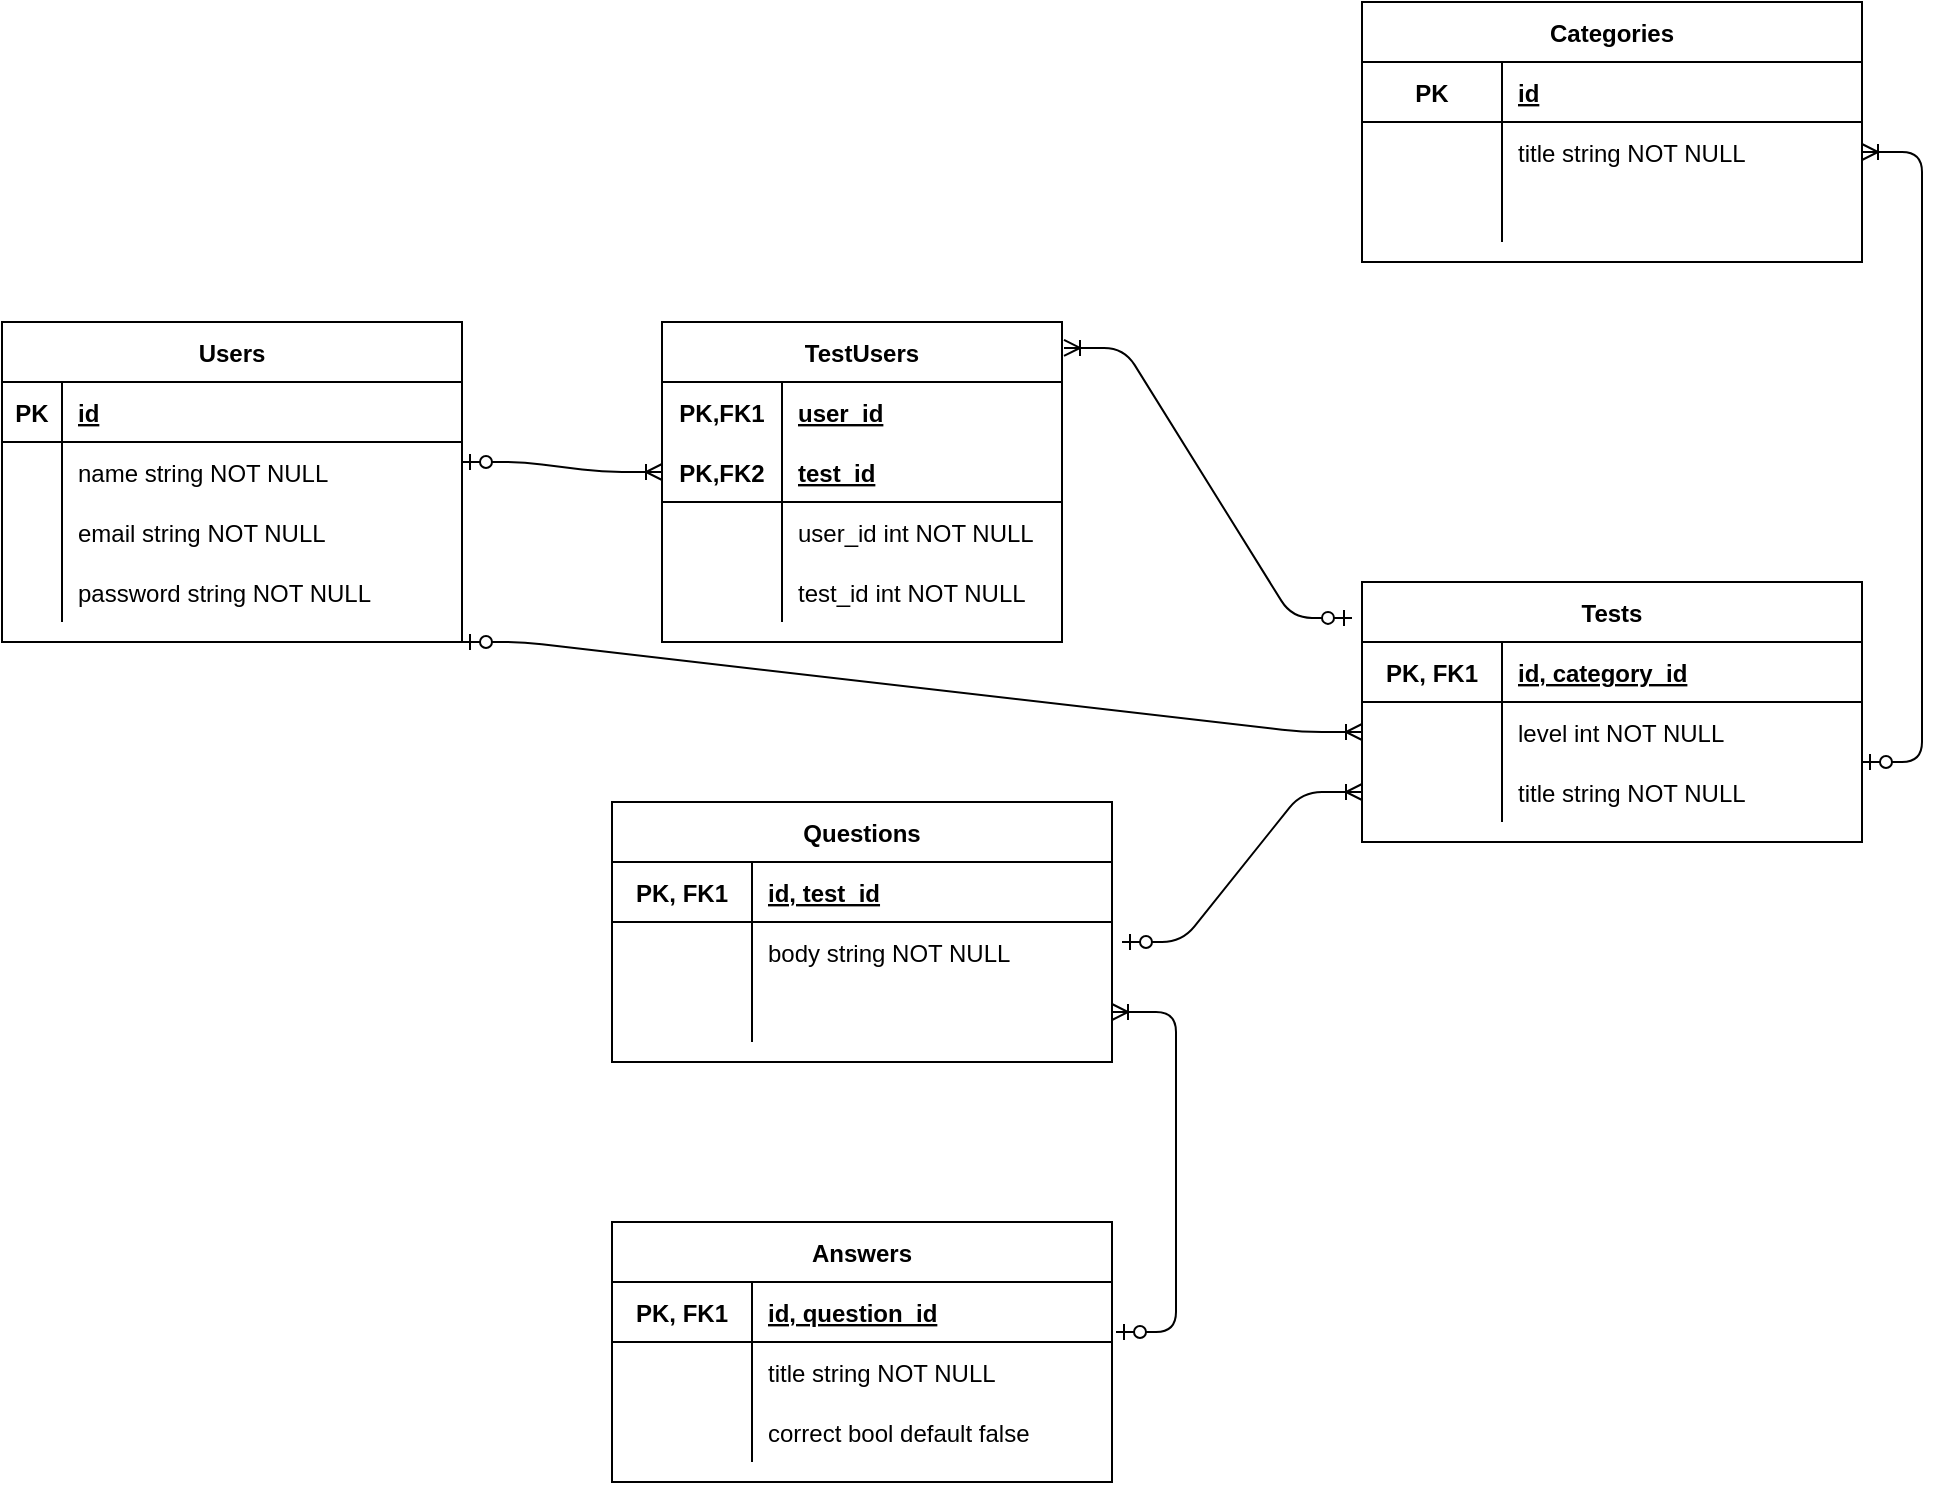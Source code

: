 <mxfile version="14.7.4" type="github">
  <diagram id="4wMRoJ0qhh7ZyPMBYZJD" name="Page-1">
    <mxGraphModel dx="1298" dy="866" grid="1" gridSize="10" guides="1" tooltips="1" connect="1" arrows="1" fold="1" page="1" pageScale="1" pageWidth="1169" pageHeight="827" math="0" shadow="0">
      <root>
        <mxCell id="0" />
        <mxCell id="1" parent="0" />
        <mxCell id="s7CfUtMBLR39WxC02sP2-21" value="Users" style="shape=table;startSize=30;container=1;collapsible=1;childLayout=tableLayout;fixedRows=1;rowLines=0;fontStyle=1;align=center;resizeLast=1;" vertex="1" parent="1">
          <mxGeometry x="30" y="200" width="230" height="160" as="geometry" />
        </mxCell>
        <mxCell id="s7CfUtMBLR39WxC02sP2-22" value="" style="shape=partialRectangle;collapsible=0;dropTarget=0;pointerEvents=0;fillColor=none;top=0;left=0;bottom=1;right=0;points=[[0,0.5],[1,0.5]];portConstraint=eastwest;" vertex="1" parent="s7CfUtMBLR39WxC02sP2-21">
          <mxGeometry y="30" width="230" height="30" as="geometry" />
        </mxCell>
        <mxCell id="s7CfUtMBLR39WxC02sP2-23" value="PK" style="shape=partialRectangle;connectable=0;fillColor=none;top=0;left=0;bottom=0;right=0;fontStyle=1;overflow=hidden;" vertex="1" parent="s7CfUtMBLR39WxC02sP2-22">
          <mxGeometry width="30" height="30" as="geometry" />
        </mxCell>
        <mxCell id="s7CfUtMBLR39WxC02sP2-24" value="id" style="shape=partialRectangle;connectable=0;fillColor=none;top=0;left=0;bottom=0;right=0;align=left;spacingLeft=6;fontStyle=5;overflow=hidden;" vertex="1" parent="s7CfUtMBLR39WxC02sP2-22">
          <mxGeometry x="30" width="200" height="30" as="geometry" />
        </mxCell>
        <mxCell id="s7CfUtMBLR39WxC02sP2-25" value="" style="shape=partialRectangle;collapsible=0;dropTarget=0;pointerEvents=0;fillColor=none;top=0;left=0;bottom=0;right=0;points=[[0,0.5],[1,0.5]];portConstraint=eastwest;" vertex="1" parent="s7CfUtMBLR39WxC02sP2-21">
          <mxGeometry y="60" width="230" height="30" as="geometry" />
        </mxCell>
        <mxCell id="s7CfUtMBLR39WxC02sP2-26" value="" style="shape=partialRectangle;connectable=0;fillColor=none;top=0;left=0;bottom=0;right=0;editable=1;overflow=hidden;" vertex="1" parent="s7CfUtMBLR39WxC02sP2-25">
          <mxGeometry width="30" height="30" as="geometry" />
        </mxCell>
        <mxCell id="s7CfUtMBLR39WxC02sP2-27" value="name string NOT NULL" style="shape=partialRectangle;connectable=0;fillColor=none;top=0;left=0;bottom=0;right=0;align=left;spacingLeft=6;overflow=hidden;" vertex="1" parent="s7CfUtMBLR39WxC02sP2-25">
          <mxGeometry x="30" width="200" height="30" as="geometry" />
        </mxCell>
        <mxCell id="s7CfUtMBLR39WxC02sP2-28" value="" style="shape=partialRectangle;collapsible=0;dropTarget=0;pointerEvents=0;fillColor=none;top=0;left=0;bottom=0;right=0;points=[[0,0.5],[1,0.5]];portConstraint=eastwest;" vertex="1" parent="s7CfUtMBLR39WxC02sP2-21">
          <mxGeometry y="90" width="230" height="30" as="geometry" />
        </mxCell>
        <mxCell id="s7CfUtMBLR39WxC02sP2-29" value="" style="shape=partialRectangle;connectable=0;fillColor=none;top=0;left=0;bottom=0;right=0;editable=1;overflow=hidden;" vertex="1" parent="s7CfUtMBLR39WxC02sP2-28">
          <mxGeometry width="30" height="30" as="geometry" />
        </mxCell>
        <mxCell id="s7CfUtMBLR39WxC02sP2-30" value="email string NOT NULL" style="shape=partialRectangle;connectable=0;fillColor=none;top=0;left=0;bottom=0;right=0;align=left;spacingLeft=6;overflow=hidden;" vertex="1" parent="s7CfUtMBLR39WxC02sP2-28">
          <mxGeometry x="30" width="200" height="30" as="geometry" />
        </mxCell>
        <mxCell id="s7CfUtMBLR39WxC02sP2-31" value="" style="shape=partialRectangle;collapsible=0;dropTarget=0;pointerEvents=0;fillColor=none;top=0;left=0;bottom=0;right=0;points=[[0,0.5],[1,0.5]];portConstraint=eastwest;" vertex="1" parent="s7CfUtMBLR39WxC02sP2-21">
          <mxGeometry y="120" width="230" height="30" as="geometry" />
        </mxCell>
        <mxCell id="s7CfUtMBLR39WxC02sP2-32" value="" style="shape=partialRectangle;connectable=0;fillColor=none;top=0;left=0;bottom=0;right=0;editable=1;overflow=hidden;" vertex="1" parent="s7CfUtMBLR39WxC02sP2-31">
          <mxGeometry width="30" height="30" as="geometry" />
        </mxCell>
        <mxCell id="s7CfUtMBLR39WxC02sP2-33" value="password string NOT NULL" style="shape=partialRectangle;connectable=0;fillColor=none;top=0;left=0;bottom=0;right=0;align=left;spacingLeft=6;overflow=hidden;" vertex="1" parent="s7CfUtMBLR39WxC02sP2-31">
          <mxGeometry x="30" width="200" height="30" as="geometry" />
        </mxCell>
        <mxCell id="s7CfUtMBLR39WxC02sP2-34" value="TestUsers" style="shape=table;startSize=30;container=1;collapsible=1;childLayout=tableLayout;fixedRows=1;rowLines=0;fontStyle=1;align=center;resizeLast=1;" vertex="1" parent="1">
          <mxGeometry x="360" y="200" width="200" height="160" as="geometry" />
        </mxCell>
        <mxCell id="s7CfUtMBLR39WxC02sP2-35" value="" style="shape=partialRectangle;collapsible=0;dropTarget=0;pointerEvents=0;fillColor=none;top=0;left=0;bottom=0;right=0;points=[[0,0.5],[1,0.5]];portConstraint=eastwest;" vertex="1" parent="s7CfUtMBLR39WxC02sP2-34">
          <mxGeometry y="30" width="200" height="30" as="geometry" />
        </mxCell>
        <mxCell id="s7CfUtMBLR39WxC02sP2-36" value="PK,FK1" style="shape=partialRectangle;connectable=0;fillColor=none;top=0;left=0;bottom=0;right=0;fontStyle=1;overflow=hidden;" vertex="1" parent="s7CfUtMBLR39WxC02sP2-35">
          <mxGeometry width="60" height="30" as="geometry" />
        </mxCell>
        <mxCell id="s7CfUtMBLR39WxC02sP2-37" value="user_id" style="shape=partialRectangle;connectable=0;fillColor=none;top=0;left=0;bottom=0;right=0;align=left;spacingLeft=6;fontStyle=5;overflow=hidden;" vertex="1" parent="s7CfUtMBLR39WxC02sP2-35">
          <mxGeometry x="60" width="140" height="30" as="geometry" />
        </mxCell>
        <mxCell id="s7CfUtMBLR39WxC02sP2-38" value="" style="shape=partialRectangle;collapsible=0;dropTarget=0;pointerEvents=0;fillColor=none;top=0;left=0;bottom=1;right=0;points=[[0,0.5],[1,0.5]];portConstraint=eastwest;" vertex="1" parent="s7CfUtMBLR39WxC02sP2-34">
          <mxGeometry y="60" width="200" height="30" as="geometry" />
        </mxCell>
        <mxCell id="s7CfUtMBLR39WxC02sP2-39" value="PK,FK2" style="shape=partialRectangle;connectable=0;fillColor=none;top=0;left=0;bottom=0;right=0;fontStyle=1;overflow=hidden;" vertex="1" parent="s7CfUtMBLR39WxC02sP2-38">
          <mxGeometry width="60" height="30" as="geometry" />
        </mxCell>
        <mxCell id="s7CfUtMBLR39WxC02sP2-40" value="test_id" style="shape=partialRectangle;connectable=0;fillColor=none;top=0;left=0;bottom=0;right=0;align=left;spacingLeft=6;fontStyle=5;overflow=hidden;" vertex="1" parent="s7CfUtMBLR39WxC02sP2-38">
          <mxGeometry x="60" width="140" height="30" as="geometry" />
        </mxCell>
        <mxCell id="s7CfUtMBLR39WxC02sP2-41" value="" style="shape=partialRectangle;collapsible=0;dropTarget=0;pointerEvents=0;fillColor=none;top=0;left=0;bottom=0;right=0;points=[[0,0.5],[1,0.5]];portConstraint=eastwest;" vertex="1" parent="s7CfUtMBLR39WxC02sP2-34">
          <mxGeometry y="90" width="200" height="30" as="geometry" />
        </mxCell>
        <mxCell id="s7CfUtMBLR39WxC02sP2-42" value="" style="shape=partialRectangle;connectable=0;fillColor=none;top=0;left=0;bottom=0;right=0;editable=1;overflow=hidden;" vertex="1" parent="s7CfUtMBLR39WxC02sP2-41">
          <mxGeometry width="60" height="30" as="geometry" />
        </mxCell>
        <mxCell id="s7CfUtMBLR39WxC02sP2-43" value="user_id int NOT NULL" style="shape=partialRectangle;connectable=0;fillColor=none;top=0;left=0;bottom=0;right=0;align=left;spacingLeft=6;overflow=hidden;" vertex="1" parent="s7CfUtMBLR39WxC02sP2-41">
          <mxGeometry x="60" width="140" height="30" as="geometry" />
        </mxCell>
        <mxCell id="s7CfUtMBLR39WxC02sP2-44" value="" style="shape=partialRectangle;collapsible=0;dropTarget=0;pointerEvents=0;fillColor=none;top=0;left=0;bottom=0;right=0;points=[[0,0.5],[1,0.5]];portConstraint=eastwest;" vertex="1" parent="s7CfUtMBLR39WxC02sP2-34">
          <mxGeometry y="120" width="200" height="30" as="geometry" />
        </mxCell>
        <mxCell id="s7CfUtMBLR39WxC02sP2-45" value="" style="shape=partialRectangle;connectable=0;fillColor=none;top=0;left=0;bottom=0;right=0;editable=1;overflow=hidden;" vertex="1" parent="s7CfUtMBLR39WxC02sP2-44">
          <mxGeometry width="60" height="30" as="geometry" />
        </mxCell>
        <mxCell id="s7CfUtMBLR39WxC02sP2-46" value="test_id int NOT NULL" style="shape=partialRectangle;connectable=0;fillColor=none;top=0;left=0;bottom=0;right=0;align=left;spacingLeft=6;overflow=hidden;" vertex="1" parent="s7CfUtMBLR39WxC02sP2-44">
          <mxGeometry x="60" width="140" height="30" as="geometry" />
        </mxCell>
        <mxCell id="s7CfUtMBLR39WxC02sP2-49" value="Tests" style="shape=table;startSize=30;container=1;collapsible=1;childLayout=tableLayout;fixedRows=1;rowLines=0;fontStyle=1;align=center;resizeLast=1;" vertex="1" parent="1">
          <mxGeometry x="710" y="330" width="250" height="130" as="geometry" />
        </mxCell>
        <mxCell id="s7CfUtMBLR39WxC02sP2-50" value="" style="shape=partialRectangle;collapsible=0;dropTarget=0;pointerEvents=0;fillColor=none;top=0;left=0;bottom=1;right=0;points=[[0,0.5],[1,0.5]];portConstraint=eastwest;" vertex="1" parent="s7CfUtMBLR39WxC02sP2-49">
          <mxGeometry y="30" width="250" height="30" as="geometry" />
        </mxCell>
        <mxCell id="s7CfUtMBLR39WxC02sP2-51" value="PK, FK1" style="shape=partialRectangle;connectable=0;fillColor=none;top=0;left=0;bottom=0;right=0;fontStyle=1;overflow=hidden;" vertex="1" parent="s7CfUtMBLR39WxC02sP2-50">
          <mxGeometry width="70" height="30" as="geometry" />
        </mxCell>
        <mxCell id="s7CfUtMBLR39WxC02sP2-52" value="id, category_id" style="shape=partialRectangle;connectable=0;fillColor=none;top=0;left=0;bottom=0;right=0;align=left;spacingLeft=6;fontStyle=5;overflow=hidden;" vertex="1" parent="s7CfUtMBLR39WxC02sP2-50">
          <mxGeometry x="70" width="180" height="30" as="geometry" />
        </mxCell>
        <mxCell id="s7CfUtMBLR39WxC02sP2-53" value="" style="shape=partialRectangle;collapsible=0;dropTarget=0;pointerEvents=0;fillColor=none;top=0;left=0;bottom=0;right=0;points=[[0,0.5],[1,0.5]];portConstraint=eastwest;" vertex="1" parent="s7CfUtMBLR39WxC02sP2-49">
          <mxGeometry y="60" width="250" height="30" as="geometry" />
        </mxCell>
        <mxCell id="s7CfUtMBLR39WxC02sP2-54" value="" style="shape=partialRectangle;connectable=0;fillColor=none;top=0;left=0;bottom=0;right=0;editable=1;overflow=hidden;" vertex="1" parent="s7CfUtMBLR39WxC02sP2-53">
          <mxGeometry width="70" height="30" as="geometry" />
        </mxCell>
        <mxCell id="s7CfUtMBLR39WxC02sP2-55" value="level int NOT NULL" style="shape=partialRectangle;connectable=0;fillColor=none;top=0;left=0;bottom=0;right=0;align=left;spacingLeft=6;overflow=hidden;" vertex="1" parent="s7CfUtMBLR39WxC02sP2-53">
          <mxGeometry x="70" width="180" height="30" as="geometry" />
        </mxCell>
        <mxCell id="s7CfUtMBLR39WxC02sP2-56" value="" style="shape=partialRectangle;collapsible=0;dropTarget=0;pointerEvents=0;fillColor=none;top=0;left=0;bottom=0;right=0;points=[[0,0.5],[1,0.5]];portConstraint=eastwest;" vertex="1" parent="s7CfUtMBLR39WxC02sP2-49">
          <mxGeometry y="90" width="250" height="30" as="geometry" />
        </mxCell>
        <mxCell id="s7CfUtMBLR39WxC02sP2-57" value="" style="shape=partialRectangle;connectable=0;fillColor=none;top=0;left=0;bottom=0;right=0;editable=1;overflow=hidden;" vertex="1" parent="s7CfUtMBLR39WxC02sP2-56">
          <mxGeometry width="70" height="30" as="geometry" />
        </mxCell>
        <mxCell id="s7CfUtMBLR39WxC02sP2-58" value="title string NOT NULL" style="shape=partialRectangle;connectable=0;fillColor=none;top=0;left=0;bottom=0;right=0;align=left;spacingLeft=6;overflow=hidden;" vertex="1" parent="s7CfUtMBLR39WxC02sP2-56">
          <mxGeometry x="70" width="180" height="30" as="geometry" />
        </mxCell>
        <mxCell id="s7CfUtMBLR39WxC02sP2-76" value="Categories" style="shape=table;startSize=30;container=1;collapsible=1;childLayout=tableLayout;fixedRows=1;rowLines=0;fontStyle=1;align=center;resizeLast=1;" vertex="1" parent="1">
          <mxGeometry x="710" y="40" width="250" height="130" as="geometry" />
        </mxCell>
        <mxCell id="s7CfUtMBLR39WxC02sP2-77" value="" style="shape=partialRectangle;collapsible=0;dropTarget=0;pointerEvents=0;fillColor=none;top=0;left=0;bottom=1;right=0;points=[[0,0.5],[1,0.5]];portConstraint=eastwest;" vertex="1" parent="s7CfUtMBLR39WxC02sP2-76">
          <mxGeometry y="30" width="250" height="30" as="geometry" />
        </mxCell>
        <mxCell id="s7CfUtMBLR39WxC02sP2-78" value="PK" style="shape=partialRectangle;connectable=0;fillColor=none;top=0;left=0;bottom=0;right=0;fontStyle=1;overflow=hidden;" vertex="1" parent="s7CfUtMBLR39WxC02sP2-77">
          <mxGeometry width="70" height="30" as="geometry" />
        </mxCell>
        <mxCell id="s7CfUtMBLR39WxC02sP2-79" value="id" style="shape=partialRectangle;connectable=0;fillColor=none;top=0;left=0;bottom=0;right=0;align=left;spacingLeft=6;fontStyle=5;overflow=hidden;" vertex="1" parent="s7CfUtMBLR39WxC02sP2-77">
          <mxGeometry x="70" width="180" height="30" as="geometry" />
        </mxCell>
        <mxCell id="s7CfUtMBLR39WxC02sP2-83" value="" style="shape=partialRectangle;collapsible=0;dropTarget=0;pointerEvents=0;fillColor=none;top=0;left=0;bottom=0;right=0;points=[[0,0.5],[1,0.5]];portConstraint=eastwest;" vertex="1" parent="s7CfUtMBLR39WxC02sP2-76">
          <mxGeometry y="60" width="250" height="30" as="geometry" />
        </mxCell>
        <mxCell id="s7CfUtMBLR39WxC02sP2-84" value="" style="shape=partialRectangle;connectable=0;fillColor=none;top=0;left=0;bottom=0;right=0;editable=1;overflow=hidden;" vertex="1" parent="s7CfUtMBLR39WxC02sP2-83">
          <mxGeometry width="70" height="30" as="geometry" />
        </mxCell>
        <mxCell id="s7CfUtMBLR39WxC02sP2-85" value="title string NOT NULL" style="shape=partialRectangle;connectable=0;fillColor=none;top=0;left=0;bottom=0;right=0;align=left;spacingLeft=6;overflow=hidden;" vertex="1" parent="s7CfUtMBLR39WxC02sP2-83">
          <mxGeometry x="70" width="180" height="30" as="geometry" />
        </mxCell>
        <mxCell id="s7CfUtMBLR39WxC02sP2-86" value="" style="shape=partialRectangle;collapsible=0;dropTarget=0;pointerEvents=0;fillColor=none;top=0;left=0;bottom=0;right=0;points=[[0,0.5],[1,0.5]];portConstraint=eastwest;" vertex="1" parent="s7CfUtMBLR39WxC02sP2-76">
          <mxGeometry y="90" width="250" height="30" as="geometry" />
        </mxCell>
        <mxCell id="s7CfUtMBLR39WxC02sP2-87" value="" style="shape=partialRectangle;connectable=0;fillColor=none;top=0;left=0;bottom=0;right=0;editable=1;overflow=hidden;" vertex="1" parent="s7CfUtMBLR39WxC02sP2-86">
          <mxGeometry width="70" height="30" as="geometry" />
        </mxCell>
        <mxCell id="s7CfUtMBLR39WxC02sP2-88" value="" style="shape=partialRectangle;connectable=0;fillColor=none;top=0;left=0;bottom=0;right=0;align=left;spacingLeft=6;overflow=hidden;" vertex="1" parent="s7CfUtMBLR39WxC02sP2-86">
          <mxGeometry x="70" width="180" height="30" as="geometry" />
        </mxCell>
        <mxCell id="s7CfUtMBLR39WxC02sP2-94" value="Questions" style="shape=table;startSize=30;container=1;collapsible=1;childLayout=tableLayout;fixedRows=1;rowLines=0;fontStyle=1;align=center;resizeLast=1;" vertex="1" parent="1">
          <mxGeometry x="335" y="440" width="250" height="130" as="geometry" />
        </mxCell>
        <mxCell id="s7CfUtMBLR39WxC02sP2-95" value="" style="shape=partialRectangle;collapsible=0;dropTarget=0;pointerEvents=0;fillColor=none;top=0;left=0;bottom=1;right=0;points=[[0,0.5],[1,0.5]];portConstraint=eastwest;" vertex="1" parent="s7CfUtMBLR39WxC02sP2-94">
          <mxGeometry y="30" width="250" height="30" as="geometry" />
        </mxCell>
        <mxCell id="s7CfUtMBLR39WxC02sP2-96" value="PK, FK1" style="shape=partialRectangle;connectable=0;fillColor=none;top=0;left=0;bottom=0;right=0;fontStyle=1;overflow=hidden;" vertex="1" parent="s7CfUtMBLR39WxC02sP2-95">
          <mxGeometry width="70" height="30" as="geometry" />
        </mxCell>
        <mxCell id="s7CfUtMBLR39WxC02sP2-97" value="id, test_id" style="shape=partialRectangle;connectable=0;fillColor=none;top=0;left=0;bottom=0;right=0;align=left;spacingLeft=6;fontStyle=5;overflow=hidden;" vertex="1" parent="s7CfUtMBLR39WxC02sP2-95">
          <mxGeometry x="70" width="180" height="30" as="geometry" />
        </mxCell>
        <mxCell id="s7CfUtMBLR39WxC02sP2-98" value="" style="shape=partialRectangle;collapsible=0;dropTarget=0;pointerEvents=0;fillColor=none;top=0;left=0;bottom=0;right=0;points=[[0,0.5],[1,0.5]];portConstraint=eastwest;" vertex="1" parent="s7CfUtMBLR39WxC02sP2-94">
          <mxGeometry y="60" width="250" height="30" as="geometry" />
        </mxCell>
        <mxCell id="s7CfUtMBLR39WxC02sP2-99" value="" style="shape=partialRectangle;connectable=0;fillColor=none;top=0;left=0;bottom=0;right=0;editable=1;overflow=hidden;" vertex="1" parent="s7CfUtMBLR39WxC02sP2-98">
          <mxGeometry width="70" height="30" as="geometry" />
        </mxCell>
        <mxCell id="s7CfUtMBLR39WxC02sP2-100" value="body string NOT NULL" style="shape=partialRectangle;connectable=0;fillColor=none;top=0;left=0;bottom=0;right=0;align=left;spacingLeft=6;overflow=hidden;" vertex="1" parent="s7CfUtMBLR39WxC02sP2-98">
          <mxGeometry x="70" width="180" height="30" as="geometry" />
        </mxCell>
        <mxCell id="s7CfUtMBLR39WxC02sP2-101" value="" style="shape=partialRectangle;collapsible=0;dropTarget=0;pointerEvents=0;fillColor=none;top=0;left=0;bottom=0;right=0;points=[[0,0.5],[1,0.5]];portConstraint=eastwest;" vertex="1" parent="s7CfUtMBLR39WxC02sP2-94">
          <mxGeometry y="90" width="250" height="30" as="geometry" />
        </mxCell>
        <mxCell id="s7CfUtMBLR39WxC02sP2-102" value="" style="shape=partialRectangle;connectable=0;fillColor=none;top=0;left=0;bottom=0;right=0;editable=1;overflow=hidden;" vertex="1" parent="s7CfUtMBLR39WxC02sP2-101">
          <mxGeometry width="70" height="30" as="geometry" />
        </mxCell>
        <mxCell id="s7CfUtMBLR39WxC02sP2-103" value="" style="shape=partialRectangle;connectable=0;fillColor=none;top=0;left=0;bottom=0;right=0;align=left;spacingLeft=6;overflow=hidden;" vertex="1" parent="s7CfUtMBLR39WxC02sP2-101">
          <mxGeometry x="70" width="180" height="30" as="geometry" />
        </mxCell>
        <mxCell id="s7CfUtMBLR39WxC02sP2-108" value="Answers" style="shape=table;startSize=30;container=1;collapsible=1;childLayout=tableLayout;fixedRows=1;rowLines=0;fontStyle=1;align=center;resizeLast=1;" vertex="1" parent="1">
          <mxGeometry x="335" y="650" width="250" height="130" as="geometry" />
        </mxCell>
        <mxCell id="s7CfUtMBLR39WxC02sP2-109" value="" style="shape=partialRectangle;collapsible=0;dropTarget=0;pointerEvents=0;fillColor=none;top=0;left=0;bottom=1;right=0;points=[[0,0.5],[1,0.5]];portConstraint=eastwest;" vertex="1" parent="s7CfUtMBLR39WxC02sP2-108">
          <mxGeometry y="30" width="250" height="30" as="geometry" />
        </mxCell>
        <mxCell id="s7CfUtMBLR39WxC02sP2-110" value="PK, FK1" style="shape=partialRectangle;connectable=0;fillColor=none;top=0;left=0;bottom=0;right=0;fontStyle=1;overflow=hidden;" vertex="1" parent="s7CfUtMBLR39WxC02sP2-109">
          <mxGeometry width="70" height="30" as="geometry" />
        </mxCell>
        <mxCell id="s7CfUtMBLR39WxC02sP2-111" value="id, question_id" style="shape=partialRectangle;connectable=0;fillColor=none;top=0;left=0;bottom=0;right=0;align=left;spacingLeft=6;fontStyle=5;overflow=hidden;" vertex="1" parent="s7CfUtMBLR39WxC02sP2-109">
          <mxGeometry x="70" width="180" height="30" as="geometry" />
        </mxCell>
        <mxCell id="s7CfUtMBLR39WxC02sP2-112" value="" style="shape=partialRectangle;collapsible=0;dropTarget=0;pointerEvents=0;fillColor=none;top=0;left=0;bottom=0;right=0;points=[[0,0.5],[1,0.5]];portConstraint=eastwest;" vertex="1" parent="s7CfUtMBLR39WxC02sP2-108">
          <mxGeometry y="60" width="250" height="30" as="geometry" />
        </mxCell>
        <mxCell id="s7CfUtMBLR39WxC02sP2-113" value="" style="shape=partialRectangle;connectable=0;fillColor=none;top=0;left=0;bottom=0;right=0;editable=1;overflow=hidden;" vertex="1" parent="s7CfUtMBLR39WxC02sP2-112">
          <mxGeometry width="70" height="30" as="geometry" />
        </mxCell>
        <mxCell id="s7CfUtMBLR39WxC02sP2-114" value="title string NOT NULL" style="shape=partialRectangle;connectable=0;fillColor=none;top=0;left=0;bottom=0;right=0;align=left;spacingLeft=6;overflow=hidden;" vertex="1" parent="s7CfUtMBLR39WxC02sP2-112">
          <mxGeometry x="70" width="180" height="30" as="geometry" />
        </mxCell>
        <mxCell id="s7CfUtMBLR39WxC02sP2-115" value="" style="shape=partialRectangle;collapsible=0;dropTarget=0;pointerEvents=0;fillColor=none;top=0;left=0;bottom=0;right=0;points=[[0,0.5],[1,0.5]];portConstraint=eastwest;" vertex="1" parent="s7CfUtMBLR39WxC02sP2-108">
          <mxGeometry y="90" width="250" height="30" as="geometry" />
        </mxCell>
        <mxCell id="s7CfUtMBLR39WxC02sP2-116" value="" style="shape=partialRectangle;connectable=0;fillColor=none;top=0;left=0;bottom=0;right=0;editable=1;overflow=hidden;" vertex="1" parent="s7CfUtMBLR39WxC02sP2-115">
          <mxGeometry width="70" height="30" as="geometry" />
        </mxCell>
        <mxCell id="s7CfUtMBLR39WxC02sP2-117" value="correct bool default false" style="shape=partialRectangle;connectable=0;fillColor=none;top=0;left=0;bottom=0;right=0;align=left;spacingLeft=6;overflow=hidden;" vertex="1" parent="s7CfUtMBLR39WxC02sP2-115">
          <mxGeometry x="70" width="180" height="30" as="geometry" />
        </mxCell>
        <mxCell id="s7CfUtMBLR39WxC02sP2-265" value="" style="edgeStyle=entityRelationEdgeStyle;fontSize=12;html=1;endArrow=ERoneToMany;startArrow=ERzeroToOne;entryX=0;entryY=0.5;entryDx=0;entryDy=0;" edge="1" parent="1" target="s7CfUtMBLR39WxC02sP2-38">
          <mxGeometry width="100" height="100" relative="1" as="geometry">
            <mxPoint x="260" y="270" as="sourcePoint" />
            <mxPoint x="360" y="170" as="targetPoint" />
          </mxGeometry>
        </mxCell>
        <mxCell id="s7CfUtMBLR39WxC02sP2-266" value="" style="edgeStyle=entityRelationEdgeStyle;fontSize=12;html=1;endArrow=ERoneToMany;startArrow=ERzeroToOne;entryX=1;entryY=0.5;entryDx=0;entryDy=0;" edge="1" parent="1" target="s7CfUtMBLR39WxC02sP2-101">
          <mxGeometry width="100" height="100" relative="1" as="geometry">
            <mxPoint x="587" y="705" as="sourcePoint" />
            <mxPoint x="680" y="540" as="targetPoint" />
          </mxGeometry>
        </mxCell>
        <mxCell id="s7CfUtMBLR39WxC02sP2-267" value="" style="edgeStyle=entityRelationEdgeStyle;fontSize=12;html=1;endArrow=ERoneToMany;startArrow=ERzeroToOne;entryX=0;entryY=0.5;entryDx=0;entryDy=0;" edge="1" parent="1" target="s7CfUtMBLR39WxC02sP2-56">
          <mxGeometry width="100" height="100" relative="1" as="geometry">
            <mxPoint x="590" y="510" as="sourcePoint" />
            <mxPoint x="680" y="410" as="targetPoint" />
          </mxGeometry>
        </mxCell>
        <mxCell id="s7CfUtMBLR39WxC02sP2-268" value="" style="edgeStyle=entityRelationEdgeStyle;fontSize=12;html=1;endArrow=ERoneToMany;startArrow=ERzeroToOne;exitX=1;exitY=1;exitDx=0;exitDy=0;entryX=0;entryY=0.5;entryDx=0;entryDy=0;" edge="1" parent="1" source="s7CfUtMBLR39WxC02sP2-21" target="s7CfUtMBLR39WxC02sP2-53">
          <mxGeometry width="100" height="100" relative="1" as="geometry">
            <mxPoint x="470" y="390" as="sourcePoint" />
            <mxPoint x="570" y="290" as="targetPoint" />
          </mxGeometry>
        </mxCell>
        <mxCell id="s7CfUtMBLR39WxC02sP2-269" value="" style="edgeStyle=entityRelationEdgeStyle;fontSize=12;html=1;endArrow=ERoneToMany;startArrow=ERzeroToOne;exitX=-0.02;exitY=0.138;exitDx=0;exitDy=0;exitPerimeter=0;entryX=1.005;entryY=0.081;entryDx=0;entryDy=0;entryPerimeter=0;" edge="1" parent="1" source="s7CfUtMBLR39WxC02sP2-49" target="s7CfUtMBLR39WxC02sP2-34">
          <mxGeometry width="100" height="100" relative="1" as="geometry">
            <mxPoint x="470" y="390" as="sourcePoint" />
            <mxPoint x="570" y="290" as="targetPoint" />
          </mxGeometry>
        </mxCell>
        <mxCell id="s7CfUtMBLR39WxC02sP2-270" value="" style="edgeStyle=entityRelationEdgeStyle;fontSize=12;html=1;endArrow=ERoneToMany;startArrow=ERzeroToOne;entryX=1;entryY=0.5;entryDx=0;entryDy=0;" edge="1" parent="1" target="s7CfUtMBLR39WxC02sP2-83">
          <mxGeometry width="100" height="100" relative="1" as="geometry">
            <mxPoint x="960" y="420" as="sourcePoint" />
            <mxPoint x="1060" y="320" as="targetPoint" />
          </mxGeometry>
        </mxCell>
      </root>
    </mxGraphModel>
  </diagram>
</mxfile>
